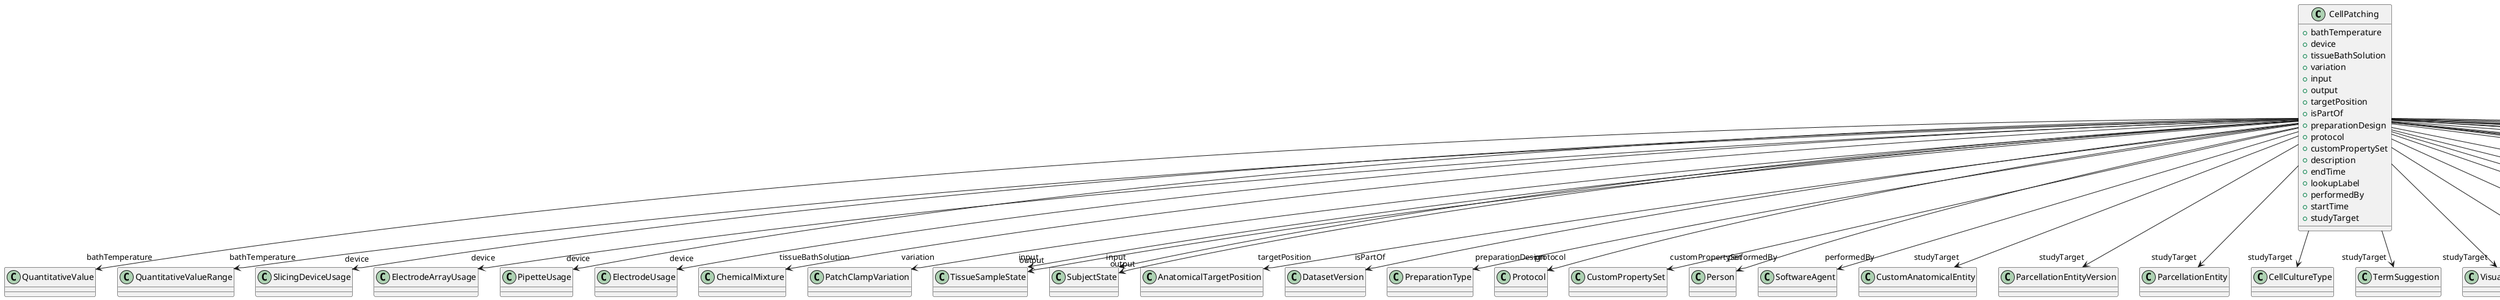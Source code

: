 @startuml
class CellPatching {
+bathTemperature
+device
+tissueBathSolution
+variation
+input
+output
+targetPosition
+isPartOf
+preparationDesign
+protocol
+customPropertySet
+description
+endTime
+lookupLabel
+performedBy
+startTime
+studyTarget

}
CellPatching -d-> "bathTemperature" QuantitativeValue
CellPatching -d-> "bathTemperature" QuantitativeValueRange
CellPatching -d-> "device" SlicingDeviceUsage
CellPatching -d-> "device" ElectrodeArrayUsage
CellPatching -d-> "device" PipetteUsage
CellPatching -d-> "device" ElectrodeUsage
CellPatching -d-> "tissueBathSolution" ChemicalMixture
CellPatching -d-> "variation" PatchClampVariation
CellPatching -d-> "input" TissueSampleState
CellPatching -d-> "input" SubjectState
CellPatching -d-> "output" TissueSampleState
CellPatching -d-> "output" SubjectState
CellPatching -d-> "targetPosition" AnatomicalTargetPosition
CellPatching -d-> "isPartOf" DatasetVersion
CellPatching -d-> "preparationDesign" PreparationType
CellPatching -d-> "protocol" Protocol
CellPatching -d-> "customPropertySet" CustomPropertySet
CellPatching -d-> "performedBy" Person
CellPatching -d-> "performedBy" SoftwareAgent
CellPatching -d-> "studyTarget" CustomAnatomicalEntity
CellPatching -d-> "studyTarget" ParcellationEntityVersion
CellPatching -d-> "studyTarget" ParcellationEntity
CellPatching -d-> "studyTarget" CellCultureType
CellPatching -d-> "studyTarget" TermSuggestion
CellPatching -d-> "studyTarget" VisualStimulusType
CellPatching -d-> "studyTarget" Species
CellPatching -d-> "studyTarget" OlfactoryStimulusType
CellPatching -d-> "studyTarget" CellType
CellPatching -d-> "studyTarget" Handedness
CellPatching -d-> "studyTarget" OrganismSubstance
CellPatching -d-> "studyTarget" GeneticStrainType
CellPatching -d-> "studyTarget" Organ
CellPatching -d-> "studyTarget" Disease
CellPatching -d-> "studyTarget" OrganismSystem
CellPatching -d-> "studyTarget" BiologicalOrder
CellPatching -d-> "studyTarget" UBERONParcellation
CellPatching -d-> "studyTarget" BiologicalSex
CellPatching -d-> "studyTarget" ElectricalStimulusType
CellPatching -d-> "studyTarget" MolecularEntity
CellPatching -d-> "studyTarget" GustatoryStimulusType
CellPatching -d-> "studyTarget" AuditoryStimulusType
CellPatching -d-> "studyTarget" TactileStimulusType
CellPatching -d-> "studyTarget" SubcellularEntity
CellPatching -d-> "studyTarget" OpticalStimulusType
CellPatching -d-> "studyTarget" BreedingType
CellPatching -d-> "studyTarget" DiseaseModel

@enduml